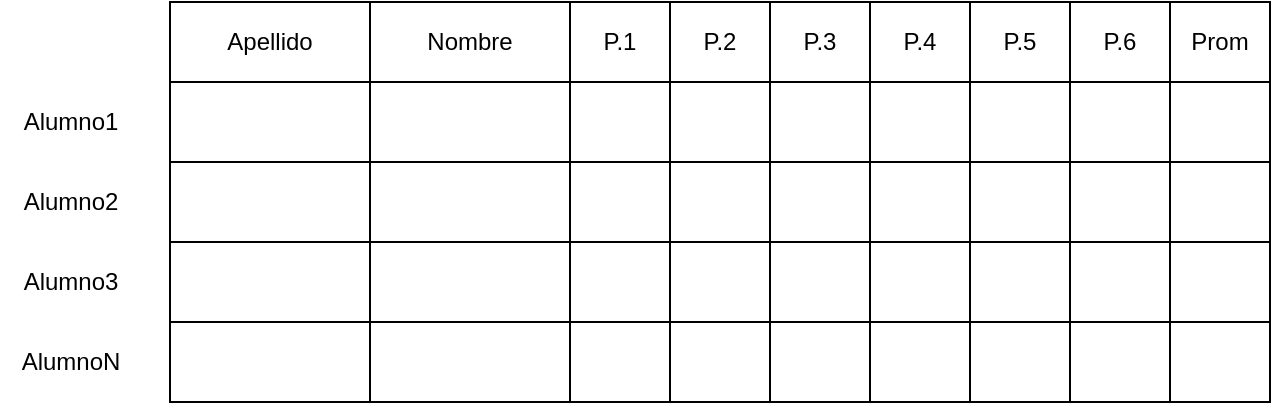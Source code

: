 <mxfile version="20.2.3" type="device"><diagram id="6JUiBDcUSjPWNK0gyvNF" name="Página-1"><mxGraphModel dx="811" dy="489" grid="1" gridSize="10" guides="1" tooltips="1" connect="1" arrows="1" fold="1" page="0" pageScale="1" pageWidth="827" pageHeight="1169" math="0" shadow="0"><root><mxCell id="0"/><mxCell id="1" parent="0"/><mxCell id="Jr-7RWNt6LRS6vURRYy--1" value="Apellido" style="rounded=0;whiteSpace=wrap;html=1;" vertex="1" parent="1"><mxGeometry x="120" y="160" width="100" height="40" as="geometry"/></mxCell><mxCell id="Jr-7RWNt6LRS6vURRYy--2" value="Nombre" style="rounded=0;whiteSpace=wrap;html=1;" vertex="1" parent="1"><mxGeometry x="220" y="160" width="100" height="40" as="geometry"/></mxCell><mxCell id="Jr-7RWNt6LRS6vURRYy--3" value="P.1" style="rounded=0;whiteSpace=wrap;html=1;" vertex="1" parent="1"><mxGeometry x="320" y="160" width="50" height="40" as="geometry"/></mxCell><mxCell id="Jr-7RWNt6LRS6vURRYy--4" value="P.2" style="rounded=0;whiteSpace=wrap;html=1;" vertex="1" parent="1"><mxGeometry x="370" y="160" width="50" height="40" as="geometry"/></mxCell><mxCell id="Jr-7RWNt6LRS6vURRYy--5" value="P.3" style="rounded=0;whiteSpace=wrap;html=1;" vertex="1" parent="1"><mxGeometry x="420" y="160" width="50" height="40" as="geometry"/></mxCell><mxCell id="Jr-7RWNt6LRS6vURRYy--6" value="P.4" style="rounded=0;whiteSpace=wrap;html=1;" vertex="1" parent="1"><mxGeometry x="470" y="160" width="50" height="40" as="geometry"/></mxCell><mxCell id="Jr-7RWNt6LRS6vURRYy--7" value="P.5" style="rounded=0;whiteSpace=wrap;html=1;" vertex="1" parent="1"><mxGeometry x="520" y="160" width="50" height="40" as="geometry"/></mxCell><mxCell id="Jr-7RWNt6LRS6vURRYy--8" value="P.6" style="rounded=0;whiteSpace=wrap;html=1;" vertex="1" parent="1"><mxGeometry x="570" y="160" width="50" height="40" as="geometry"/></mxCell><mxCell id="Jr-7RWNt6LRS6vURRYy--9" value="" style="rounded=0;whiteSpace=wrap;html=1;" vertex="1" parent="1"><mxGeometry x="120" y="200" width="100" height="40" as="geometry"/></mxCell><mxCell id="Jr-7RWNt6LRS6vURRYy--10" value="" style="rounded=0;whiteSpace=wrap;html=1;" vertex="1" parent="1"><mxGeometry x="220" y="200" width="100" height="40" as="geometry"/></mxCell><mxCell id="Jr-7RWNt6LRS6vURRYy--11" value="" style="rounded=0;whiteSpace=wrap;html=1;" vertex="1" parent="1"><mxGeometry x="120" y="240" width="100" height="40" as="geometry"/></mxCell><mxCell id="Jr-7RWNt6LRS6vURRYy--12" value="" style="rounded=0;whiteSpace=wrap;html=1;" vertex="1" parent="1"><mxGeometry x="220" y="240" width="100" height="40" as="geometry"/></mxCell><mxCell id="Jr-7RWNt6LRS6vURRYy--13" value="" style="rounded=0;whiteSpace=wrap;html=1;" vertex="1" parent="1"><mxGeometry x="120" y="280" width="100" height="40" as="geometry"/></mxCell><mxCell id="Jr-7RWNt6LRS6vURRYy--14" value="" style="rounded=0;whiteSpace=wrap;html=1;" vertex="1" parent="1"><mxGeometry x="220" y="280" width="100" height="40" as="geometry"/></mxCell><mxCell id="Jr-7RWNt6LRS6vURRYy--15" value="" style="rounded=0;whiteSpace=wrap;html=1;" vertex="1" parent="1"><mxGeometry x="120" y="320" width="100" height="40" as="geometry"/></mxCell><mxCell id="Jr-7RWNt6LRS6vURRYy--16" value="" style="rounded=0;whiteSpace=wrap;html=1;" vertex="1" parent="1"><mxGeometry x="220" y="320" width="100" height="40" as="geometry"/></mxCell><mxCell id="Jr-7RWNt6LRS6vURRYy--17" value="" style="rounded=0;whiteSpace=wrap;html=1;" vertex="1" parent="1"><mxGeometry x="320" y="200" width="50" height="40" as="geometry"/></mxCell><mxCell id="Jr-7RWNt6LRS6vURRYy--18" value="" style="rounded=0;whiteSpace=wrap;html=1;" vertex="1" parent="1"><mxGeometry x="370" y="200" width="50" height="40" as="geometry"/></mxCell><mxCell id="Jr-7RWNt6LRS6vURRYy--19" value="" style="rounded=0;whiteSpace=wrap;html=1;" vertex="1" parent="1"><mxGeometry x="420" y="200" width="50" height="40" as="geometry"/></mxCell><mxCell id="Jr-7RWNt6LRS6vURRYy--20" value="" style="rounded=0;whiteSpace=wrap;html=1;" vertex="1" parent="1"><mxGeometry x="470" y="200" width="50" height="40" as="geometry"/></mxCell><mxCell id="Jr-7RWNt6LRS6vURRYy--21" value="" style="rounded=0;whiteSpace=wrap;html=1;" vertex="1" parent="1"><mxGeometry x="520" y="200" width="50" height="40" as="geometry"/></mxCell><mxCell id="Jr-7RWNt6LRS6vURRYy--22" value="" style="rounded=0;whiteSpace=wrap;html=1;" vertex="1" parent="1"><mxGeometry x="570" y="200" width="50" height="40" as="geometry"/></mxCell><mxCell id="Jr-7RWNt6LRS6vURRYy--23" value="" style="rounded=0;whiteSpace=wrap;html=1;" vertex="1" parent="1"><mxGeometry x="320" y="240" width="50" height="40" as="geometry"/></mxCell><mxCell id="Jr-7RWNt6LRS6vURRYy--24" value="" style="rounded=0;whiteSpace=wrap;html=1;" vertex="1" parent="1"><mxGeometry x="370" y="240" width="50" height="40" as="geometry"/></mxCell><mxCell id="Jr-7RWNt6LRS6vURRYy--25" value="" style="rounded=0;whiteSpace=wrap;html=1;" vertex="1" parent="1"><mxGeometry x="420" y="240" width="50" height="40" as="geometry"/></mxCell><mxCell id="Jr-7RWNt6LRS6vURRYy--26" value="" style="rounded=0;whiteSpace=wrap;html=1;" vertex="1" parent="1"><mxGeometry x="470" y="240" width="50" height="40" as="geometry"/></mxCell><mxCell id="Jr-7RWNt6LRS6vURRYy--27" value="" style="rounded=0;whiteSpace=wrap;html=1;" vertex="1" parent="1"><mxGeometry x="520" y="240" width="50" height="40" as="geometry"/></mxCell><mxCell id="Jr-7RWNt6LRS6vURRYy--28" value="" style="rounded=0;whiteSpace=wrap;html=1;" vertex="1" parent="1"><mxGeometry x="570" y="240" width="50" height="40" as="geometry"/></mxCell><mxCell id="Jr-7RWNt6LRS6vURRYy--29" value="" style="rounded=0;whiteSpace=wrap;html=1;" vertex="1" parent="1"><mxGeometry x="320" y="280" width="50" height="40" as="geometry"/></mxCell><mxCell id="Jr-7RWNt6LRS6vURRYy--30" value="" style="rounded=0;whiteSpace=wrap;html=1;" vertex="1" parent="1"><mxGeometry x="370" y="280" width="50" height="40" as="geometry"/></mxCell><mxCell id="Jr-7RWNt6LRS6vURRYy--31" value="" style="rounded=0;whiteSpace=wrap;html=1;" vertex="1" parent="1"><mxGeometry x="420" y="280" width="50" height="40" as="geometry"/></mxCell><mxCell id="Jr-7RWNt6LRS6vURRYy--32" value="" style="rounded=0;whiteSpace=wrap;html=1;" vertex="1" parent="1"><mxGeometry x="470" y="280" width="50" height="40" as="geometry"/></mxCell><mxCell id="Jr-7RWNt6LRS6vURRYy--33" value="" style="rounded=0;whiteSpace=wrap;html=1;" vertex="1" parent="1"><mxGeometry x="520" y="280" width="50" height="40" as="geometry"/></mxCell><mxCell id="Jr-7RWNt6LRS6vURRYy--34" value="" style="rounded=0;whiteSpace=wrap;html=1;" vertex="1" parent="1"><mxGeometry x="570" y="280" width="50" height="40" as="geometry"/></mxCell><mxCell id="Jr-7RWNt6LRS6vURRYy--35" value="" style="rounded=0;whiteSpace=wrap;html=1;" vertex="1" parent="1"><mxGeometry x="320" y="320" width="50" height="40" as="geometry"/></mxCell><mxCell id="Jr-7RWNt6LRS6vURRYy--36" value="" style="rounded=0;whiteSpace=wrap;html=1;" vertex="1" parent="1"><mxGeometry x="370" y="320" width="50" height="40" as="geometry"/></mxCell><mxCell id="Jr-7RWNt6LRS6vURRYy--37" value="" style="rounded=0;whiteSpace=wrap;html=1;" vertex="1" parent="1"><mxGeometry x="420" y="320" width="50" height="40" as="geometry"/></mxCell><mxCell id="Jr-7RWNt6LRS6vURRYy--38" value="" style="rounded=0;whiteSpace=wrap;html=1;" vertex="1" parent="1"><mxGeometry x="470" y="320" width="50" height="40" as="geometry"/></mxCell><mxCell id="Jr-7RWNt6LRS6vURRYy--39" value="" style="rounded=0;whiteSpace=wrap;html=1;" vertex="1" parent="1"><mxGeometry x="520" y="320" width="50" height="40" as="geometry"/></mxCell><mxCell id="Jr-7RWNt6LRS6vURRYy--40" value="" style="rounded=0;whiteSpace=wrap;html=1;" vertex="1" parent="1"><mxGeometry x="570" y="320" width="50" height="40" as="geometry"/></mxCell><mxCell id="Jr-7RWNt6LRS6vURRYy--41" value="Prom" style="rounded=0;whiteSpace=wrap;html=1;" vertex="1" parent="1"><mxGeometry x="620" y="160" width="50" height="40" as="geometry"/></mxCell><mxCell id="Jr-7RWNt6LRS6vURRYy--42" value="" style="rounded=0;whiteSpace=wrap;html=1;" vertex="1" parent="1"><mxGeometry x="620" y="200" width="50" height="40" as="geometry"/></mxCell><mxCell id="Jr-7RWNt6LRS6vURRYy--43" value="" style="rounded=0;whiteSpace=wrap;html=1;" vertex="1" parent="1"><mxGeometry x="620" y="240" width="50" height="40" as="geometry"/></mxCell><mxCell id="Jr-7RWNt6LRS6vURRYy--44" value="" style="rounded=0;whiteSpace=wrap;html=1;" vertex="1" parent="1"><mxGeometry x="620" y="280" width="50" height="40" as="geometry"/></mxCell><mxCell id="Jr-7RWNt6LRS6vURRYy--45" value="" style="rounded=0;whiteSpace=wrap;html=1;" vertex="1" parent="1"><mxGeometry x="620" y="320" width="50" height="40" as="geometry"/></mxCell><mxCell id="Jr-7RWNt6LRS6vURRYy--46" value="Alumno1" style="text;html=1;align=center;verticalAlign=middle;resizable=0;points=[];autosize=1;strokeColor=none;fillColor=none;" vertex="1" parent="1"><mxGeometry x="35" y="205" width="70" height="30" as="geometry"/></mxCell><mxCell id="Jr-7RWNt6LRS6vURRYy--47" value="Alumno2" style="text;html=1;align=center;verticalAlign=middle;resizable=0;points=[];autosize=1;strokeColor=none;fillColor=none;" vertex="1" parent="1"><mxGeometry x="35" y="245" width="70" height="30" as="geometry"/></mxCell><mxCell id="Jr-7RWNt6LRS6vURRYy--48" value="Alumno3" style="text;html=1;align=center;verticalAlign=middle;resizable=0;points=[];autosize=1;strokeColor=none;fillColor=none;" vertex="1" parent="1"><mxGeometry x="35" y="285" width="70" height="30" as="geometry"/></mxCell><mxCell id="Jr-7RWNt6LRS6vURRYy--49" value="AlumnoN" style="text;html=1;align=center;verticalAlign=middle;resizable=0;points=[];autosize=1;strokeColor=none;fillColor=none;" vertex="1" parent="1"><mxGeometry x="35" y="325" width="70" height="30" as="geometry"/></mxCell></root></mxGraphModel></diagram></mxfile>